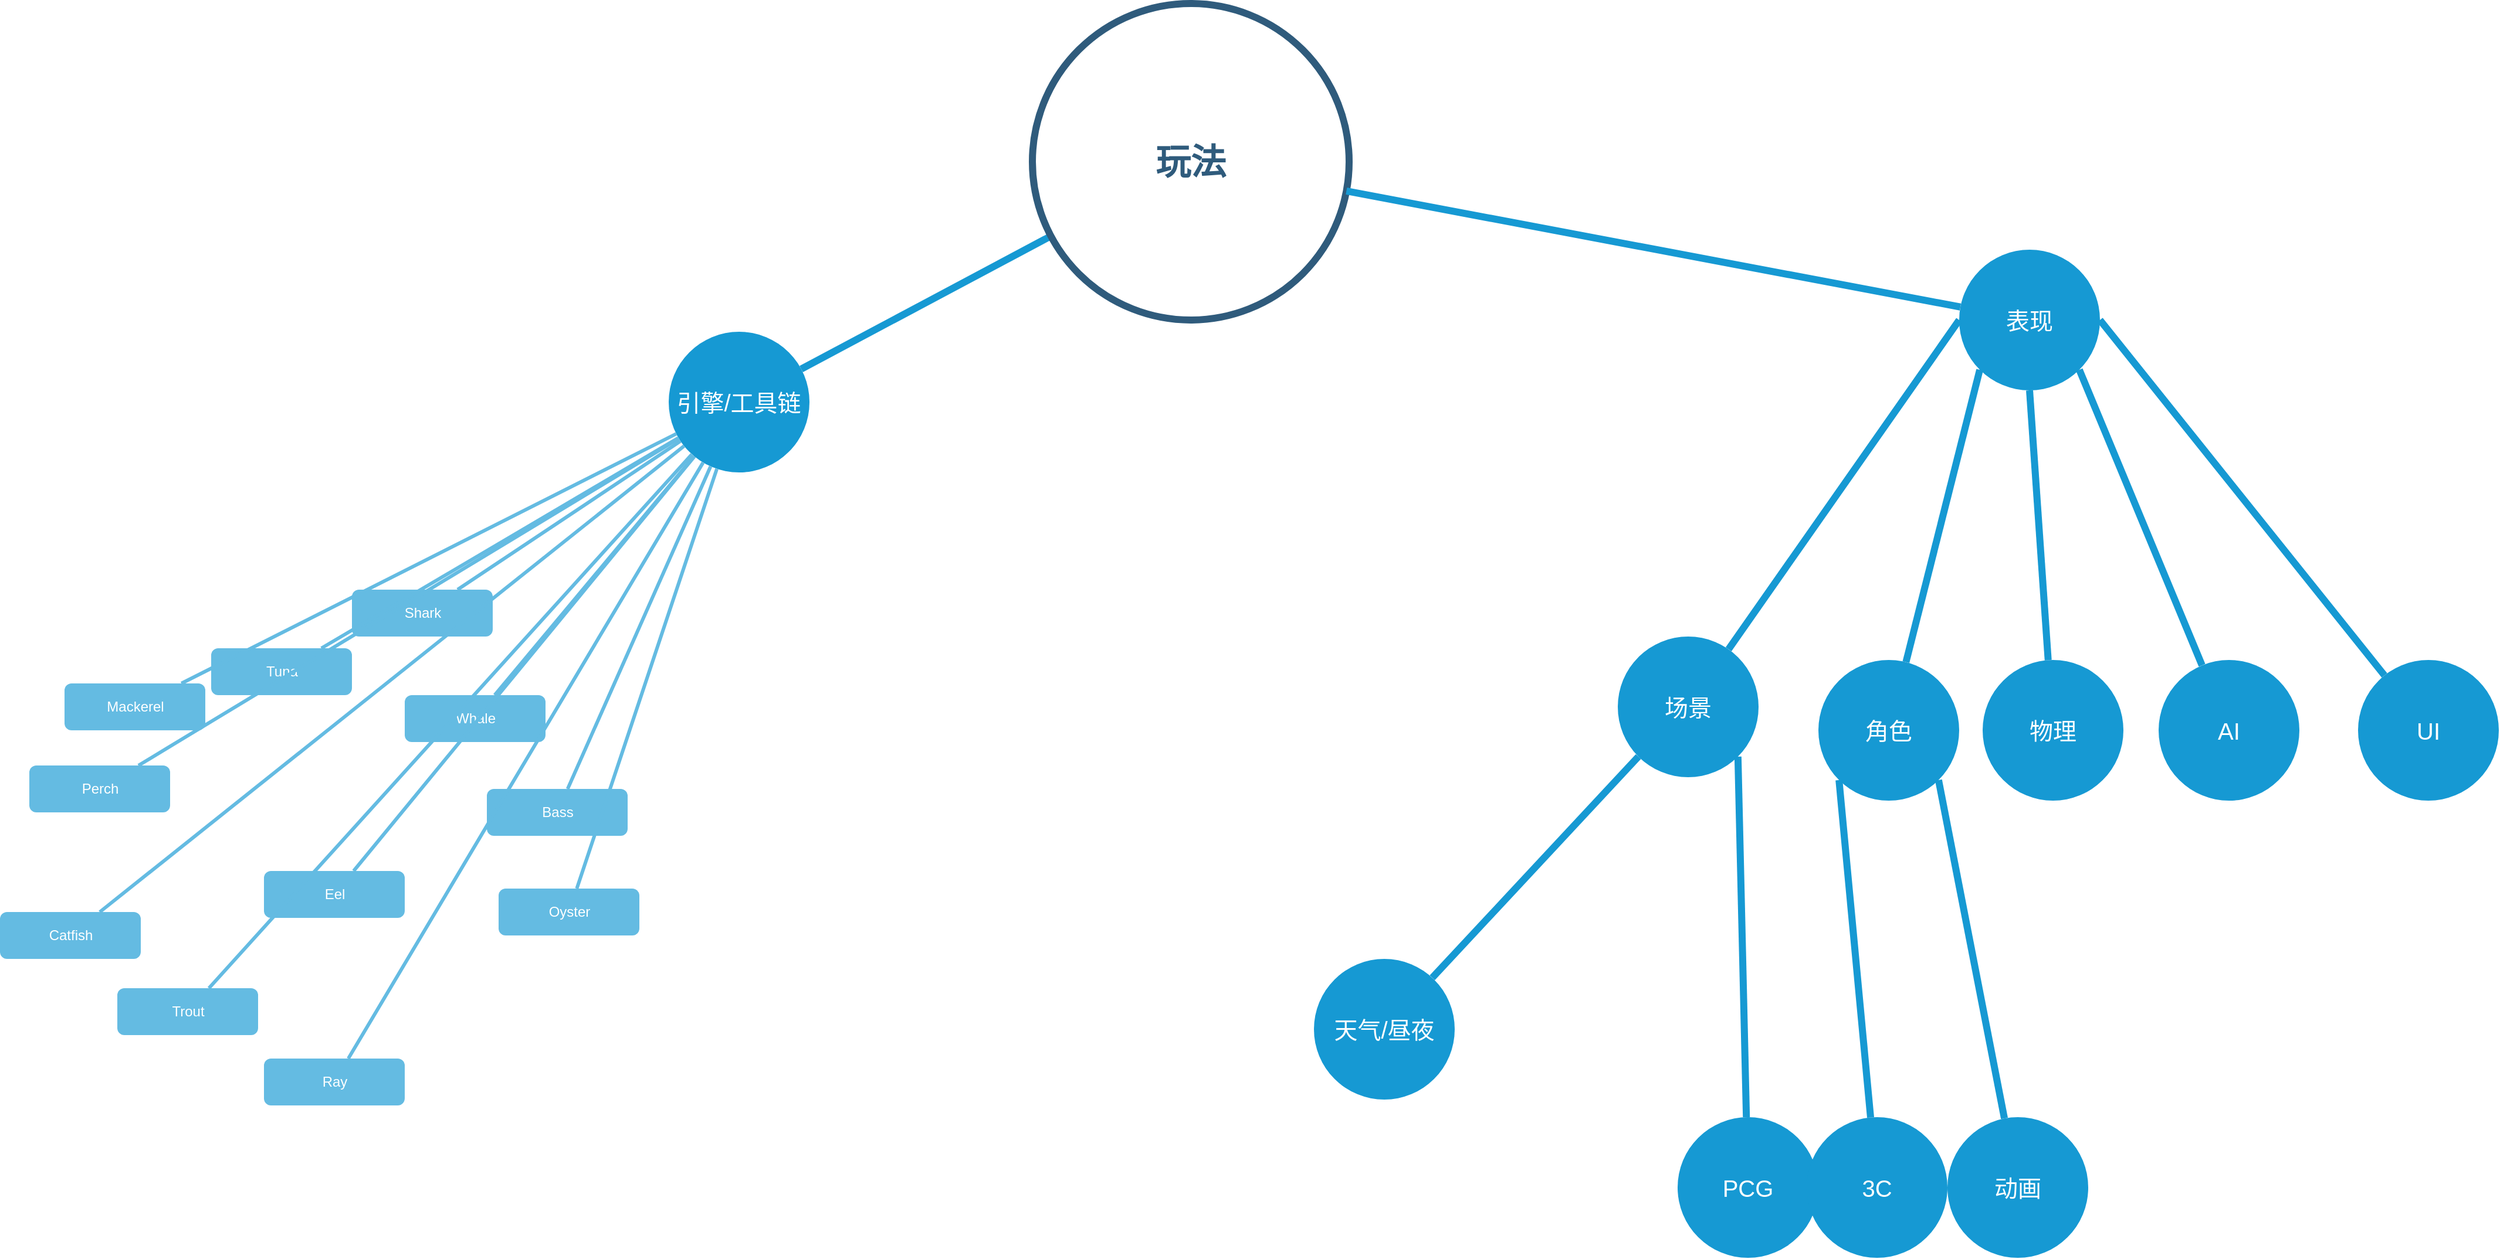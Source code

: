 <mxfile version="14.9.3" type="github">
  <diagram id="6a731a19-8d31-9384-78a2-239565b7b9f0" name="Page-1">
    <mxGraphModel dx="4124" dy="2244" grid="1" gridSize="10" guides="1" tooltips="1" connect="1" arrows="1" fold="1" page="1" pageScale="1" pageWidth="1169" pageHeight="827" background="none" math="0" shadow="0">
      <root>
        <mxCell id="0" />
        <mxCell id="1" parent="0" />
        <mxCell id="1353" value="引擎/工具链" style="ellipse;whiteSpace=wrap;html=1;shadow=0;fontFamily=Helvetica;fontSize=20;fontColor=#FFFFFF;align=center;strokeWidth=3;fillColor=#1699D3;strokeColor=none;" parent="1" vertex="1">
          <mxGeometry x="630" y="590" width="120" height="120" as="geometry" />
        </mxCell>
        <mxCell id="1362" style="endArrow=none;strokeWidth=6;strokeColor=#1699D3;html=1;" parent="1" source="1515" target="1353" edge="1">
          <mxGeometry relative="1" as="geometry" />
        </mxCell>
        <mxCell id="1435" value="Perch" style="rounded=1;fillColor=#64BBE2;strokeColor=none;strokeWidth=3;shadow=0;html=1;fontColor=#FFFFFF;" parent="1" vertex="1">
          <mxGeometry x="85" y="960" width="120" height="40" as="geometry" />
        </mxCell>
        <mxCell id="1436" value="Mackerel" style="rounded=1;fillColor=#64BBE2;strokeColor=none;strokeWidth=3;shadow=0;html=1;fontColor=#FFFFFF;" parent="1" vertex="1">
          <mxGeometry x="115" y="890" width="120" height="40" as="geometry" />
        </mxCell>
        <mxCell id="1437" value="Tuna" style="rounded=1;fillColor=#64BBE2;strokeColor=none;strokeWidth=3;shadow=0;html=1;fontColor=#FFFFFF;" parent="1" vertex="1">
          <mxGeometry x="240" y="860" width="120" height="40" as="geometry" />
        </mxCell>
        <mxCell id="1438" value="Shark" style="rounded=1;fillColor=#64BBE2;strokeColor=none;strokeWidth=3;shadow=0;html=1;fontColor=#FFFFFF;" parent="1" vertex="1">
          <mxGeometry x="360" y="810" width="120" height="40" as="geometry" />
        </mxCell>
        <mxCell id="1439" value="Whale" style="rounded=1;fillColor=#64BBE2;strokeColor=none;strokeWidth=3;shadow=0;html=1;fontColor=#FFFFFF;" parent="1" vertex="1">
          <mxGeometry x="405" y="900" width="120" height="40" as="geometry" />
        </mxCell>
        <mxCell id="1440" value="Bass" style="rounded=1;fillColor=#64BBE2;strokeColor=none;strokeWidth=3;shadow=0;html=1;fontColor=#FFFFFF;" parent="1" vertex="1">
          <mxGeometry x="475" y="980" width="120" height="40" as="geometry" />
        </mxCell>
        <mxCell id="1441" value="Eel" style="rounded=1;fillColor=#64BBE2;strokeColor=none;strokeWidth=3;shadow=0;html=1;fontColor=#FFFFFF;" parent="1" vertex="1">
          <mxGeometry x="285" y="1050" width="120" height="40" as="geometry" />
        </mxCell>
        <mxCell id="1442" value="Oyster" style="rounded=1;fillColor=#64BBE2;strokeColor=none;strokeWidth=3;shadow=0;html=1;fontColor=#FFFFFF;" parent="1" vertex="1">
          <mxGeometry x="485" y="1065" width="120" height="40" as="geometry" />
        </mxCell>
        <mxCell id="1443" value="Ray" style="rounded=1;fillColor=#64BBE2;strokeColor=none;strokeWidth=3;shadow=0;html=1;fontColor=#FFFFFF;" parent="1" vertex="1">
          <mxGeometry x="285" y="1210" width="120" height="40" as="geometry" />
        </mxCell>
        <mxCell id="1444" value="Trout" style="rounded=1;fillColor=#64BBE2;strokeColor=none;strokeWidth=3;shadow=0;html=1;fontColor=#FFFFFF;" parent="1" vertex="1">
          <mxGeometry x="160" y="1150" width="120" height="40" as="geometry" />
        </mxCell>
        <mxCell id="1445" value="Catfish" style="rounded=1;fillColor=#64BBE2;strokeColor=none;strokeWidth=3;shadow=0;html=1;fontColor=#FFFFFF;" parent="1" vertex="1">
          <mxGeometry x="60" y="1085" width="120" height="40" as="geometry" />
        </mxCell>
        <mxCell id="1446" value="" style="edgeStyle=none;endArrow=none;strokeWidth=3;strokeColor=#64BBE2;html=1;" parent="1" source="1353" target="1435" edge="1">
          <mxGeometry x="-1500" y="270" width="100" height="100" as="geometry">
            <mxPoint x="-1500" y="370" as="sourcePoint" />
            <mxPoint x="-1400" y="270" as="targetPoint" />
          </mxGeometry>
        </mxCell>
        <mxCell id="1447" value="" style="edgeStyle=none;endArrow=none;strokeWidth=3;strokeColor=#64BBE2;html=1;" parent="1" source="1353" target="1436" edge="1">
          <mxGeometry x="-1500" y="270" width="100" height="100" as="geometry">
            <mxPoint x="-1500" y="370" as="sourcePoint" />
            <mxPoint x="-1400" y="270" as="targetPoint" />
          </mxGeometry>
        </mxCell>
        <mxCell id="1448" value="" style="edgeStyle=none;endArrow=none;strokeWidth=3;strokeColor=#64BBE2;html=1;" parent="1" source="1353" target="1437" edge="1">
          <mxGeometry x="-1500" y="270" width="100" height="100" as="geometry">
            <mxPoint x="-1500" y="370" as="sourcePoint" />
            <mxPoint x="-1400" y="270" as="targetPoint" />
          </mxGeometry>
        </mxCell>
        <mxCell id="1449" value="" style="edgeStyle=none;endArrow=none;strokeWidth=3;strokeColor=#64BBE2;html=1;" parent="1" source="1353" target="1438" edge="1">
          <mxGeometry x="-1500" y="270" width="100" height="100" as="geometry">
            <mxPoint x="-1500" y="370" as="sourcePoint" />
            <mxPoint x="-1400" y="270" as="targetPoint" />
          </mxGeometry>
        </mxCell>
        <mxCell id="1450" value="" style="edgeStyle=none;endArrow=none;strokeWidth=3;strokeColor=#64BBE2;html=1;" parent="1" source="1353" target="1439" edge="1">
          <mxGeometry x="-1500" y="270" width="100" height="100" as="geometry">
            <mxPoint x="-1500" y="370" as="sourcePoint" />
            <mxPoint x="-1400" y="270" as="targetPoint" />
          </mxGeometry>
        </mxCell>
        <mxCell id="1451" value="" style="edgeStyle=none;endArrow=none;strokeWidth=3;strokeColor=#64BBE2;html=1;" parent="1" source="1353" target="1440" edge="1">
          <mxGeometry x="-1500" y="270" width="100" height="100" as="geometry">
            <mxPoint x="-1500" y="370" as="sourcePoint" />
            <mxPoint x="-1400" y="270" as="targetPoint" />
          </mxGeometry>
        </mxCell>
        <mxCell id="1452" value="" style="edgeStyle=none;endArrow=none;strokeWidth=3;strokeColor=#64BBE2;html=1;" parent="1" source="1353" target="1442" edge="1">
          <mxGeometry x="-1500" y="270" width="100" height="100" as="geometry">
            <mxPoint x="-1500" y="370" as="sourcePoint" />
            <mxPoint x="-1400" y="270" as="targetPoint" />
          </mxGeometry>
        </mxCell>
        <mxCell id="1453" value="" style="edgeStyle=none;endArrow=none;strokeWidth=3;strokeColor=#64BBE2;html=1;" parent="1" source="1353" target="1441" edge="1">
          <mxGeometry x="-1500" y="270" width="100" height="100" as="geometry">
            <mxPoint x="-1500" y="370" as="sourcePoint" />
            <mxPoint x="-1400" y="270" as="targetPoint" />
          </mxGeometry>
        </mxCell>
        <mxCell id="1454" value="" style="edgeStyle=none;endArrow=none;strokeWidth=3;strokeColor=#64BBE2;html=1;" parent="1" source="1353" target="1443" edge="1">
          <mxGeometry x="-1500" y="270" width="100" height="100" as="geometry">
            <mxPoint x="-1500" y="370" as="sourcePoint" />
            <mxPoint x="-1400" y="270" as="targetPoint" />
          </mxGeometry>
        </mxCell>
        <mxCell id="1455" value="" style="edgeStyle=none;endArrow=none;strokeWidth=3;strokeColor=#64BBE2;html=1;" parent="1" source="1353" target="1444" edge="1">
          <mxGeometry x="-1500" y="270" width="100" height="100" as="geometry">
            <mxPoint x="-1500" y="370" as="sourcePoint" />
            <mxPoint x="-1400" y="270" as="targetPoint" />
          </mxGeometry>
        </mxCell>
        <mxCell id="1456" value="" style="edgeStyle=none;endArrow=none;strokeWidth=3;strokeColor=#64BBE2;html=1;" parent="1" source="1353" target="1445" edge="1">
          <mxGeometry x="-1500" y="270" width="100" height="100" as="geometry">
            <mxPoint x="-1500" y="370" as="sourcePoint" />
            <mxPoint x="-1400" y="270" as="targetPoint" />
          </mxGeometry>
        </mxCell>
        <mxCell id="1515" value="玩法" style="ellipse;whiteSpace=wrap;html=1;shadow=0;fontFamily=Helvetica;fontSize=30;fontColor=#2F5B7C;align=center;strokeColor=#2F5B7C;strokeWidth=6;fillColor=#FFFFFF;fontStyle=1;gradientColor=none;" parent="1" vertex="1">
          <mxGeometry x="940" y="310" width="270" height="270" as="geometry" />
        </mxCell>
        <mxCell id="Fq0rNJmHPIg_taLtKIU--1567" value="表现" style="ellipse;whiteSpace=wrap;html=1;shadow=0;fontFamily=Helvetica;fontSize=20;fontColor=#FFFFFF;align=center;strokeWidth=3;fillColor=#1699D3;strokeColor=none;" vertex="1" parent="1">
          <mxGeometry x="1730" y="520" width="120" height="120" as="geometry" />
        </mxCell>
        <mxCell id="Fq0rNJmHPIg_taLtKIU--1568" style="endArrow=none;strokeWidth=6;strokeColor=#1699D3;html=1;" edge="1" parent="1" target="Fq0rNJmHPIg_taLtKIU--1567" source="1515">
          <mxGeometry relative="1" as="geometry">
            <mxPoint x="2025.954" y="896.187" as="sourcePoint" />
          </mxGeometry>
        </mxCell>
        <mxCell id="Fq0rNJmHPIg_taLtKIU--1609" value="场景" style="ellipse;whiteSpace=wrap;html=1;shadow=0;fontFamily=Helvetica;fontSize=20;fontColor=#FFFFFF;align=center;strokeWidth=3;fillColor=#1699D3;strokeColor=none;" vertex="1" parent="1">
          <mxGeometry x="1439" y="850" width="120" height="120" as="geometry" />
        </mxCell>
        <mxCell id="Fq0rNJmHPIg_taLtKIU--1610" style="endArrow=none;strokeWidth=6;strokeColor=#1699D3;html=1;exitX=0;exitY=0.5;exitDx=0;exitDy=0;" edge="1" parent="1" target="Fq0rNJmHPIg_taLtKIU--1609" source="Fq0rNJmHPIg_taLtKIU--1567">
          <mxGeometry relative="1" as="geometry">
            <mxPoint x="1934.741" y="700.001" as="sourcePoint" />
          </mxGeometry>
        </mxCell>
        <mxCell id="Fq0rNJmHPIg_taLtKIU--1633" value="角色" style="ellipse;whiteSpace=wrap;html=1;shadow=0;fontFamily=Helvetica;fontSize=20;fontColor=#FFFFFF;align=center;strokeWidth=3;fillColor=#1699D3;strokeColor=none;" vertex="1" parent="1">
          <mxGeometry x="1610" y="870" width="120" height="120" as="geometry" />
        </mxCell>
        <mxCell id="Fq0rNJmHPIg_taLtKIU--1634" style="endArrow=none;strokeWidth=6;strokeColor=#1699D3;html=1;exitX=0;exitY=1;exitDx=0;exitDy=0;" edge="1" parent="1" target="Fq0rNJmHPIg_taLtKIU--1633" source="Fq0rNJmHPIg_taLtKIU--1567">
          <mxGeometry relative="1" as="geometry">
            <mxPoint x="2057.574" y="656.956" as="sourcePoint" />
          </mxGeometry>
        </mxCell>
        <mxCell id="Fq0rNJmHPIg_taLtKIU--1635" value="天气/昼夜" style="ellipse;whiteSpace=wrap;html=1;shadow=0;fontFamily=Helvetica;fontSize=20;fontColor=#FFFFFF;align=center;strokeWidth=3;fillColor=#1699D3;strokeColor=none;" vertex="1" parent="1">
          <mxGeometry x="1180" y="1125" width="120" height="120" as="geometry" />
        </mxCell>
        <mxCell id="Fq0rNJmHPIg_taLtKIU--1636" style="endArrow=none;strokeWidth=6;strokeColor=#1699D3;html=1;exitX=0;exitY=1;exitDx=0;exitDy=0;" edge="1" parent="1" target="Fq0rNJmHPIg_taLtKIU--1635" source="Fq0rNJmHPIg_taLtKIU--1609">
          <mxGeometry relative="1" as="geometry">
            <mxPoint x="1558.574" y="1039.996" as="sourcePoint" />
          </mxGeometry>
        </mxCell>
        <mxCell id="Fq0rNJmHPIg_taLtKIU--1637" value="PCG" style="ellipse;whiteSpace=wrap;html=1;shadow=0;fontFamily=Helvetica;fontSize=20;fontColor=#FFFFFF;align=center;strokeWidth=3;fillColor=#1699D3;strokeColor=none;" vertex="1" parent="1">
          <mxGeometry x="1490" y="1260" width="120" height="120" as="geometry" />
        </mxCell>
        <mxCell id="Fq0rNJmHPIg_taLtKIU--1638" style="endArrow=none;strokeWidth=6;strokeColor=#1699D3;html=1;exitX=1;exitY=1;exitDx=0;exitDy=0;" edge="1" parent="1" target="Fq0rNJmHPIg_taLtKIU--1637" source="Fq0rNJmHPIg_taLtKIU--1609">
          <mxGeometry relative="1" as="geometry">
            <mxPoint x="1882.574" y="1079.996" as="sourcePoint" />
          </mxGeometry>
        </mxCell>
        <mxCell id="Fq0rNJmHPIg_taLtKIU--1641" value="3C" style="ellipse;whiteSpace=wrap;html=1;shadow=0;fontFamily=Helvetica;fontSize=20;fontColor=#FFFFFF;align=center;strokeWidth=3;fillColor=#1699D3;strokeColor=none;" vertex="1" parent="1">
          <mxGeometry x="1600" y="1260" width="120" height="120" as="geometry" />
        </mxCell>
        <mxCell id="Fq0rNJmHPIg_taLtKIU--1642" style="endArrow=none;strokeWidth=6;strokeColor=#1699D3;html=1;exitX=0;exitY=1;exitDx=0;exitDy=0;" edge="1" parent="1" target="Fq0rNJmHPIg_taLtKIU--1641" source="Fq0rNJmHPIg_taLtKIU--1633">
          <mxGeometry relative="1" as="geometry">
            <mxPoint x="2092.574" y="1049.996" as="sourcePoint" />
          </mxGeometry>
        </mxCell>
        <mxCell id="Fq0rNJmHPIg_taLtKIU--1643" value="动画" style="ellipse;whiteSpace=wrap;html=1;shadow=0;fontFamily=Helvetica;fontSize=20;fontColor=#FFFFFF;align=center;strokeWidth=3;fillColor=#1699D3;strokeColor=none;" vertex="1" parent="1">
          <mxGeometry x="1720" y="1260" width="120" height="120" as="geometry" />
        </mxCell>
        <mxCell id="Fq0rNJmHPIg_taLtKIU--1644" style="endArrow=none;strokeWidth=6;strokeColor=#1699D3;html=1;exitX=1;exitY=1;exitDx=0;exitDy=0;" edge="1" parent="1" target="Fq0rNJmHPIg_taLtKIU--1643" source="Fq0rNJmHPIg_taLtKIU--1633">
          <mxGeometry relative="1" as="geometry">
            <mxPoint x="2135" y="1067.57" as="sourcePoint" />
          </mxGeometry>
        </mxCell>
        <mxCell id="Fq0rNJmHPIg_taLtKIU--1647" value="AI" style="ellipse;whiteSpace=wrap;html=1;shadow=0;fontFamily=Helvetica;fontSize=20;fontColor=#FFFFFF;align=center;strokeWidth=3;fillColor=#1699D3;strokeColor=none;" vertex="1" parent="1">
          <mxGeometry x="1900" y="870" width="120" height="120" as="geometry" />
        </mxCell>
        <mxCell id="Fq0rNJmHPIg_taLtKIU--1648" style="endArrow=none;strokeWidth=6;strokeColor=#1699D3;html=1;exitX=1;exitY=1;exitDx=0;exitDy=0;" edge="1" parent="1" target="Fq0rNJmHPIg_taLtKIU--1647" source="Fq0rNJmHPIg_taLtKIU--1567">
          <mxGeometry relative="1" as="geometry">
            <mxPoint x="2170" y="650" as="sourcePoint" />
          </mxGeometry>
        </mxCell>
        <mxCell id="Fq0rNJmHPIg_taLtKIU--1652" value="UI" style="ellipse;whiteSpace=wrap;html=1;shadow=0;fontFamily=Helvetica;fontSize=20;fontColor=#FFFFFF;align=center;strokeWidth=3;fillColor=#1699D3;strokeColor=none;" vertex="1" parent="1">
          <mxGeometry x="2070" y="870" width="120" height="120" as="geometry" />
        </mxCell>
        <mxCell id="Fq0rNJmHPIg_taLtKIU--1653" style="endArrow=none;strokeWidth=6;strokeColor=#1699D3;html=1;exitX=1;exitY=0.5;exitDx=0;exitDy=0;" edge="1" parent="1" target="Fq0rNJmHPIg_taLtKIU--1652" source="Fq0rNJmHPIg_taLtKIU--1567">
          <mxGeometry relative="1" as="geometry">
            <mxPoint x="2059.996" y="622.426" as="sourcePoint" />
          </mxGeometry>
        </mxCell>
        <mxCell id="Fq0rNJmHPIg_taLtKIU--1656" value="物理" style="ellipse;whiteSpace=wrap;html=1;shadow=0;fontFamily=Helvetica;fontSize=20;fontColor=#FFFFFF;align=center;strokeWidth=3;fillColor=#1699D3;strokeColor=none;" vertex="1" parent="1">
          <mxGeometry x="1750" y="870" width="120" height="120" as="geometry" />
        </mxCell>
        <mxCell id="Fq0rNJmHPIg_taLtKIU--1657" style="endArrow=none;strokeWidth=6;strokeColor=#1699D3;html=1;exitX=0.5;exitY=1;exitDx=0;exitDy=0;" edge="1" parent="1" target="Fq0rNJmHPIg_taLtKIU--1656" source="Fq0rNJmHPIg_taLtKIU--1567">
          <mxGeometry relative="1" as="geometry">
            <mxPoint x="1696.216" y="626.996" as="sourcePoint" />
          </mxGeometry>
        </mxCell>
      </root>
    </mxGraphModel>
  </diagram>
</mxfile>
